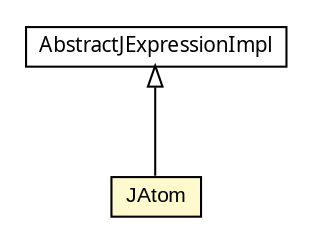 #!/usr/local/bin/dot
#
# Class diagram 
# Generated by UMLGraph version 5.1 (http://www.umlgraph.org/)
#

digraph G {
	edge [fontname="arial",fontsize=10,labelfontname="arial",labelfontsize=10];
	node [fontname="arial",fontsize=10,shape=plaintext];
	nodesep=0.25;
	ranksep=0.5;
	// com.helger.jcodemodel.JAtom
	c8918 [label=<<table title="com.helger.jcodemodel.JAtom" border="0" cellborder="1" cellspacing="0" cellpadding="2" port="p" bgcolor="lemonChiffon" href="./JAtom.html">
		<tr><td><table border="0" cellspacing="0" cellpadding="1">
<tr><td align="center" balign="center"> JAtom </td></tr>
		</table></td></tr>
		</table>>, fontname="arial", fontcolor="black", fontsize=10.0];
	// com.helger.jcodemodel.AbstractJExpressionImpl
	c8944 [label=<<table title="com.helger.jcodemodel.AbstractJExpressionImpl" border="0" cellborder="1" cellspacing="0" cellpadding="2" port="p" href="./AbstractJExpressionImpl.html">
		<tr><td><table border="0" cellspacing="0" cellpadding="1">
<tr><td align="center" balign="center"><font face="ariali"> AbstractJExpressionImpl </font></td></tr>
		</table></td></tr>
		</table>>, fontname="arial", fontcolor="black", fontsize=10.0];
	//com.helger.jcodemodel.JAtom extends com.helger.jcodemodel.AbstractJExpressionImpl
	c8944:p -> c8918:p [dir=back,arrowtail=empty];
}

